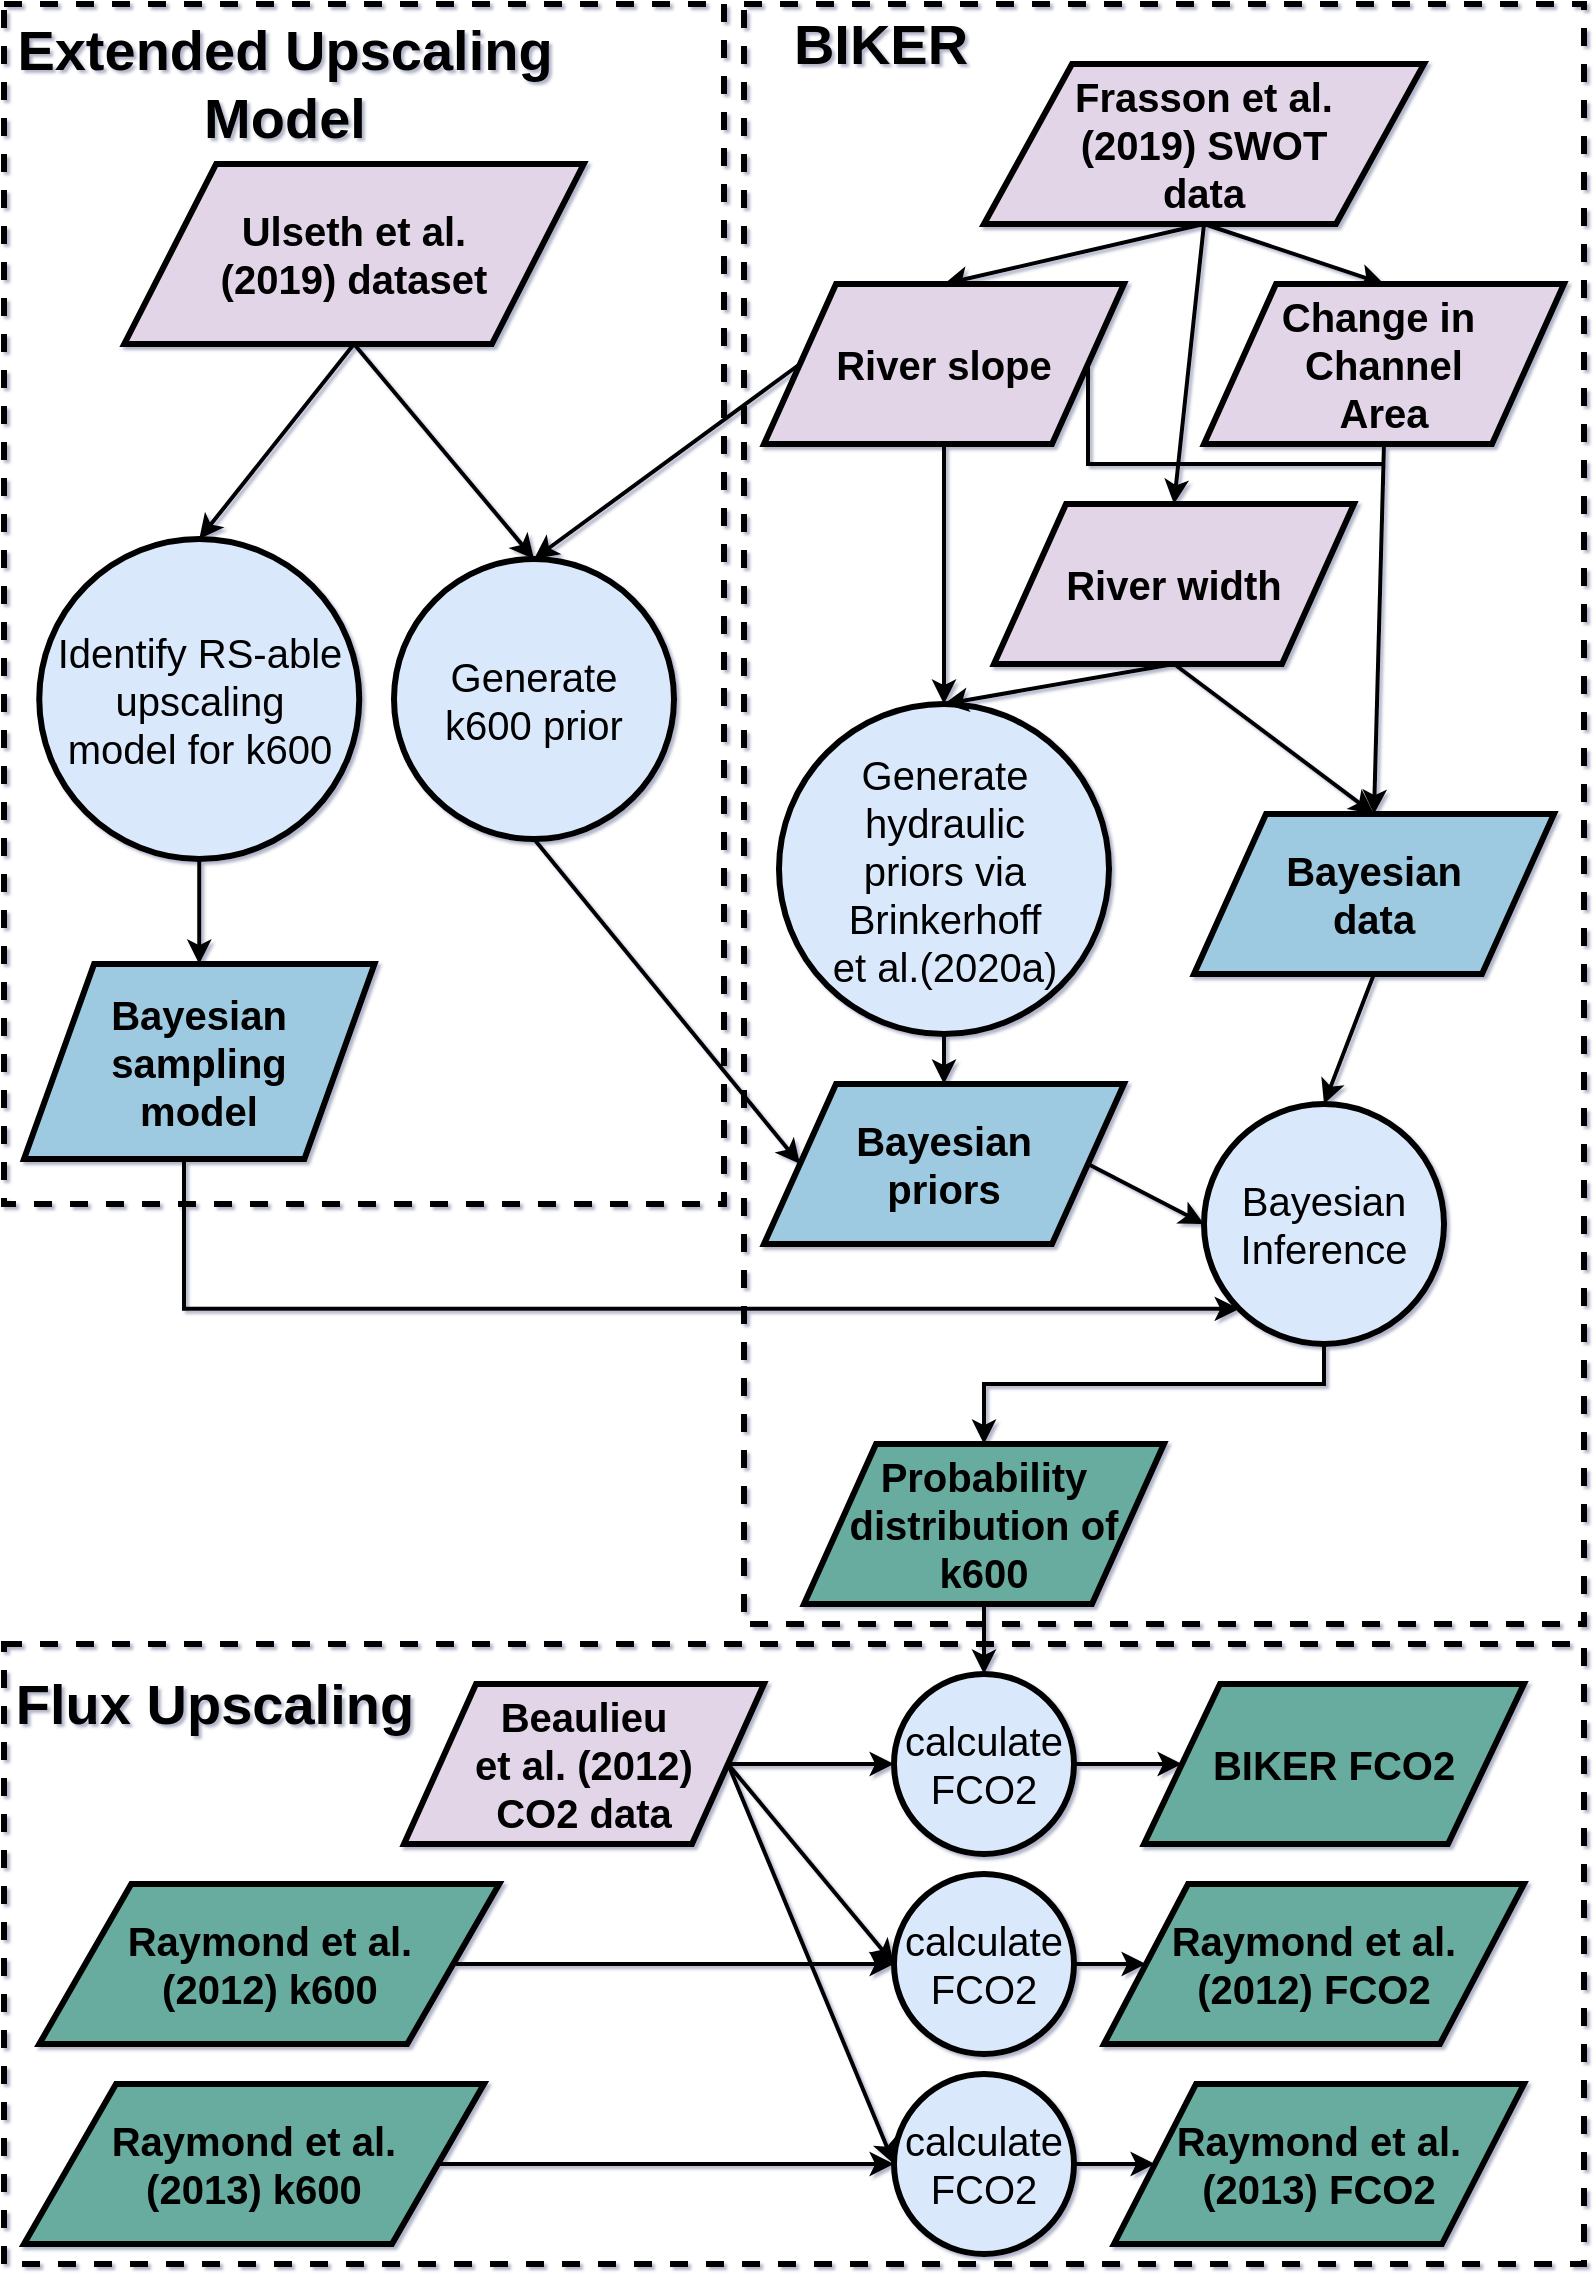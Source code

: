 <mxfile version="13.6.2" type="device"><diagram id="C5RBs43oDa-KdzZeNtuy" name="Page-1"><mxGraphModel dx="1038" dy="580" grid="1" gridSize="10" guides="1" tooltips="1" connect="1" arrows="1" fold="1" page="1" pageScale="1" pageWidth="827" pageHeight="1169" background="none" math="1" shadow="1"><root><mxCell id="WIyWlLk6GJQsqaUBKTNV-0"/><mxCell id="WIyWlLk6GJQsqaUBKTNV-1" parent="WIyWlLk6GJQsqaUBKTNV-0"/><mxCell id="53dU3pnNc_hAtb30aAoG-87" value="calculate FCO2" style="ellipse;whiteSpace=wrap;html=1;aspect=fixed;fontSize=20;strokeWidth=3;fillColor=#dae8fc;strokeColor=#000000;" parent="WIyWlLk6GJQsqaUBKTNV-1" vertex="1"><mxGeometry x="465" y="1055" width="90" height="90" as="geometry"/></mxCell><mxCell id="53dU3pnNc_hAtb30aAoG-86" value="calculate FCO2" style="ellipse;whiteSpace=wrap;html=1;aspect=fixed;fontSize=20;strokeWidth=3;fillColor=#dae8fc;strokeColor=#000000;" parent="WIyWlLk6GJQsqaUBKTNV-1" vertex="1"><mxGeometry x="465" y="955" width="90" height="90" as="geometry"/></mxCell><mxCell id="FOS5KJVJBDsQWtd5JUdW-17" value="" style="rounded=0;whiteSpace=wrap;html=1;dashed=1;fillColor=none;strokeWidth=3;" parent="WIyWlLk6GJQsqaUBKTNV-1" vertex="1"><mxGeometry x="390" y="20" width="420" height="810" as="geometry"/></mxCell><mxCell id="53dU3pnNc_hAtb30aAoG-48" value="" style="rounded=0;whiteSpace=wrap;html=1;dashed=1;fillColor=none;strokeWidth=3;" parent="WIyWlLk6GJQsqaUBKTNV-1" vertex="1"><mxGeometry x="20" y="840" width="790" height="310" as="geometry"/></mxCell><mxCell id="FOS5KJVJBDsQWtd5JUdW-16" value="" style="rounded=0;whiteSpace=wrap;html=1;dashed=1;fillColor=none;strokeWidth=3;" parent="WIyWlLk6GJQsqaUBKTNV-1" vertex="1"><mxGeometry x="20" y="20" width="360" height="600" as="geometry"/></mxCell><mxCell id="J_m_CHEYNaCwnEqnWnwy-26" style="rounded=0;orthogonalLoop=1;jettySize=auto;html=1;exitX=0.5;exitY=1;exitDx=0;exitDy=0;entryX=0.5;entryY=0;entryDx=0;entryDy=0;fontSize=20;strokeWidth=2;" parent="WIyWlLk6GJQsqaUBKTNV-1" source="J_m_CHEYNaCwnEqnWnwy-0" target="J_m_CHEYNaCwnEqnWnwy-4" edge="1"><mxGeometry relative="1" as="geometry"><mxPoint x="210" y="345" as="sourcePoint"/></mxGeometry></mxCell><mxCell id="53dU3pnNc_hAtb30aAoG-24" style="rounded=0;orthogonalLoop=1;jettySize=auto;html=1;exitX=0.5;exitY=1;exitDx=0;exitDy=0;entryX=0.5;entryY=0;entryDx=0;entryDy=0;strokeWidth=2;" parent="WIyWlLk6GJQsqaUBKTNV-1" source="J_m_CHEYNaCwnEqnWnwy-0" target="53dU3pnNc_hAtb30aAoG-3" edge="1"><mxGeometry relative="1" as="geometry"><mxPoint x="210" y="345" as="sourcePoint"/></mxGeometry></mxCell><mxCell id="J_m_CHEYNaCwnEqnWnwy-0" value="&lt;font style=&quot;font-size: 20px&quot;&gt;&lt;b&gt;Ulseth et al.&lt;br&gt;(2019) dataset&lt;/b&gt;&lt;/font&gt;" style="shape=parallelogram;perimeter=parallelogramPerimeter;whiteSpace=wrap;html=1;fillColor=#e1d5e7;strokeColor=#000000;strokeWidth=3;" parent="WIyWlLk6GJQsqaUBKTNV-1" vertex="1"><mxGeometry x="80.13" y="100" width="229.75" height="90" as="geometry"/></mxCell><mxCell id="J_m_CHEYNaCwnEqnWnwy-28" style="rounded=0;orthogonalLoop=1;jettySize=auto;html=1;exitX=0.5;exitY=1;exitDx=0;exitDy=0;entryX=0.5;entryY=0;entryDx=0;entryDy=0;fontSize=20;strokeWidth=2;" parent="WIyWlLk6GJQsqaUBKTNV-1" source="J_m_CHEYNaCwnEqnWnwy-4" target="J_m_CHEYNaCwnEqnWnwy-2" edge="1"><mxGeometry relative="1" as="geometry"/></mxCell><mxCell id="J_m_CHEYNaCwnEqnWnwy-4" value="Identify RS-able upscaling&lt;br&gt;model for k600" style="ellipse;whiteSpace=wrap;html=1;aspect=fixed;fontSize=20;strokeWidth=3;fillColor=#dae8fc;strokeColor=#000000;" parent="WIyWlLk6GJQsqaUBKTNV-1" vertex="1"><mxGeometry x="37.63" y="287.5" width="160" height="160" as="geometry"/></mxCell><mxCell id="53dU3pnNc_hAtb30aAoG-57" style="edgeStyle=orthogonalEdgeStyle;rounded=0;orthogonalLoop=1;jettySize=auto;html=1;exitX=0.5;exitY=1;exitDx=0;exitDy=0;entryX=0;entryY=1;entryDx=0;entryDy=0;endArrow=classic;endFill=1;strokeWidth=2;" parent="WIyWlLk6GJQsqaUBKTNV-1" source="J_m_CHEYNaCwnEqnWnwy-2" target="53dU3pnNc_hAtb30aAoG-10" edge="1"><mxGeometry relative="1" as="geometry"><Array as="points"><mxPoint x="110" y="672"/></Array></mxGeometry></mxCell><mxCell id="J_m_CHEYNaCwnEqnWnwy-2" value="Bayesian&lt;br&gt;sampling&lt;br&gt;model" style="shape=parallelogram;perimeter=parallelogramPerimeter;whiteSpace=wrap;html=1;strokeColor=#000000;fontSize=20;fontStyle=1;strokeWidth=3;fillColor=#9ECAE1;" parent="WIyWlLk6GJQsqaUBKTNV-1" vertex="1"><mxGeometry x="30" y="500" width="175.25" height="97.5" as="geometry"/></mxCell><mxCell id="53dU3pnNc_hAtb30aAoG-28" style="rounded=0;orthogonalLoop=1;jettySize=auto;html=1;exitX=0.5;exitY=1;exitDx=0;exitDy=0;entryX=0.5;entryY=0;entryDx=0;entryDy=0;strokeWidth=2;" parent="WIyWlLk6GJQsqaUBKTNV-1" source="FOS5KJVJBDsQWtd5JUdW-0" target="53dU3pnNc_hAtb30aAoG-1" edge="1"><mxGeometry relative="1" as="geometry"><mxPoint x="520" y="200" as="targetPoint"/></mxGeometry></mxCell><mxCell id="53dU3pnNc_hAtb30aAoG-31" style="rounded=0;orthogonalLoop=1;jettySize=auto;html=1;exitX=0.5;exitY=1;exitDx=0;exitDy=0;entryX=0.5;entryY=0;entryDx=0;entryDy=0;strokeWidth=2;" parent="WIyWlLk6GJQsqaUBKTNV-1" source="FOS5KJVJBDsQWtd5JUdW-0" target="53dU3pnNc_hAtb30aAoG-6" edge="1"><mxGeometry relative="1" as="geometry"/></mxCell><mxCell id="53dU3pnNc_hAtb30aAoG-32" style="rounded=0;orthogonalLoop=1;jettySize=auto;html=1;exitX=0.5;exitY=1;exitDx=0;exitDy=0;entryX=0.5;entryY=0;entryDx=0;entryDy=0;strokeWidth=2;" parent="WIyWlLk6GJQsqaUBKTNV-1" source="FOS5KJVJBDsQWtd5JUdW-0" target="53dU3pnNc_hAtb30aAoG-2" edge="1"><mxGeometry relative="1" as="geometry"/></mxCell><mxCell id="FOS5KJVJBDsQWtd5JUdW-0" value="&lt;font style=&quot;font-size: 20px&quot;&gt;&lt;b&gt;Frasson et al.&lt;br&gt;(2019) SWOT&lt;br&gt;data&lt;/b&gt;&lt;/font&gt;" style="shape=parallelogram;perimeter=parallelogramPerimeter;whiteSpace=wrap;html=1;strokeWidth=3;fillColor=#e1d5e7;" parent="WIyWlLk6GJQsqaUBKTNV-1" vertex="1"><mxGeometry x="510" y="50" width="220" height="80" as="geometry"/></mxCell><mxCell id="FOS5KJVJBDsQWtd5JUdW-3" value="&lt;font style=&quot;font-size: 28px&quot;&gt;&lt;b&gt;BIKER&lt;/b&gt;&lt;/font&gt;" style="text;html=1;align=center;verticalAlign=middle;resizable=0;points=[];autosize=1;" parent="WIyWlLk6GJQsqaUBKTNV-1" vertex="1"><mxGeometry x="407.5" y="30" width="100" height="20" as="geometry"/></mxCell><mxCell id="FOS5KJVJBDsQWtd5JUdW-4" value="&lt;b style=&quot;font-size: 28px&quot;&gt;&lt;font style=&quot;font-size: 28px&quot;&gt;&lt;font style=&quot;font-size: 28px&quot;&gt;Extended Upscaling&lt;br&gt;Model&lt;/font&gt;&lt;/font&gt;&lt;/b&gt;" style="text;html=1;align=center;verticalAlign=middle;resizable=0;points=[];autosize=1;" parent="WIyWlLk6GJQsqaUBKTNV-1" vertex="1"><mxGeometry x="20" y="40" width="280" height="40" as="geometry"/></mxCell><mxCell id="53dU3pnNc_hAtb30aAoG-77" style="edgeStyle=none;rounded=0;orthogonalLoop=1;jettySize=auto;html=1;exitX=0.5;exitY=1;exitDx=0;exitDy=0;entryX=0.5;entryY=0;entryDx=0;entryDy=0;endArrow=classic;endFill=1;strokeWidth=2;" parent="WIyWlLk6GJQsqaUBKTNV-1" target="53dU3pnNc_hAtb30aAoG-51" edge="1"><mxGeometry relative="1" as="geometry"><mxPoint x="510" y="790" as="sourcePoint"/></mxGeometry></mxCell><mxCell id="FOS5KJVJBDsQWtd5JUdW-28" value="&lt;span style=&quot;font-size: 20px&quot;&gt;&lt;b&gt;Probability distribution of k600&lt;br&gt;&lt;/b&gt;&lt;/span&gt;" style="shape=parallelogram;perimeter=parallelogramPerimeter;whiteSpace=wrap;html=1;strokeColor=#000000;strokeWidth=3;fillColor=#67AB9F;" parent="WIyWlLk6GJQsqaUBKTNV-1" vertex="1"><mxGeometry x="420" y="740" width="180" height="80" as="geometry"/></mxCell><mxCell id="53dU3pnNc_hAtb30aAoG-12" style="rounded=0;orthogonalLoop=1;jettySize=auto;html=1;exitX=0.5;exitY=1;exitDx=0;exitDy=0;entryX=0.5;entryY=0;entryDx=0;entryDy=0;strokeWidth=2;" parent="WIyWlLk6GJQsqaUBKTNV-1" source="53dU3pnNc_hAtb30aAoG-1" target="53dU3pnNc_hAtb30aAoG-11" edge="1"><mxGeometry relative="1" as="geometry"/></mxCell><mxCell id="53dU3pnNc_hAtb30aAoG-47" style="edgeStyle=orthogonalEdgeStyle;rounded=0;orthogonalLoop=1;jettySize=auto;html=1;exitX=1;exitY=0.5;exitDx=0;exitDy=0;endArrow=none;endFill=0;strokeWidth=2;" parent="WIyWlLk6GJQsqaUBKTNV-1" source="53dU3pnNc_hAtb30aAoG-1" edge="1"><mxGeometry relative="1" as="geometry"><mxPoint x="710" y="250" as="targetPoint"/><Array as="points"><mxPoint x="562" y="250"/></Array></mxGeometry></mxCell><mxCell id="53dU3pnNc_hAtb30aAoG-1" value="&lt;font style=&quot;font-size: 20px&quot;&gt;&lt;b&gt;River slope&lt;/b&gt;&lt;/font&gt;" style="shape=parallelogram;perimeter=parallelogramPerimeter;whiteSpace=wrap;html=1;fillColor=#e1d5e7;strokeColor=#000000;strokeWidth=3;" parent="WIyWlLk6GJQsqaUBKTNV-1" vertex="1"><mxGeometry x="400" y="160" width="180" height="80" as="geometry"/></mxCell><mxCell id="53dU3pnNc_hAtb30aAoG-44" style="edgeStyle=none;rounded=0;orthogonalLoop=1;jettySize=auto;html=1;exitX=0.5;exitY=1;exitDx=0;exitDy=0;strokeWidth=2;endArrow=none;endFill=0;" parent="WIyWlLk6GJQsqaUBKTNV-1" source="53dU3pnNc_hAtb30aAoG-54" edge="1"><mxGeometry relative="1" as="geometry"><mxPoint x="710" y="490" as="targetPoint"/></mxGeometry></mxCell><mxCell id="53dU3pnNc_hAtb30aAoG-2" value="&lt;font style=&quot;font-size: 20px&quot;&gt;&lt;b&gt;River width&lt;/b&gt;&lt;/font&gt;" style="shape=parallelogram;perimeter=parallelogramPerimeter;whiteSpace=wrap;html=1;fillColor=#e1d5e7;strokeColor=#000000;strokeWidth=3;" parent="WIyWlLk6GJQsqaUBKTNV-1" vertex="1"><mxGeometry x="515" y="270" width="180" height="80" as="geometry"/></mxCell><mxCell id="53dU3pnNc_hAtb30aAoG-3" value="Generate&lt;br&gt;k600 prior" style="ellipse;whiteSpace=wrap;html=1;aspect=fixed;fontSize=20;strokeWidth=3;fillColor=#dae8fc;strokeColor=#000000;" parent="WIyWlLk6GJQsqaUBKTNV-1" vertex="1"><mxGeometry x="215" y="297.5" width="140" height="140" as="geometry"/></mxCell><mxCell id="53dU3pnNc_hAtb30aAoG-6" value="&lt;span style=&quot;font-size: 20px&quot;&gt;&lt;b&gt;Change in&amp;nbsp;&lt;br&gt;Channel&lt;br&gt;Area&lt;/b&gt;&lt;/span&gt;" style="shape=parallelogram;perimeter=parallelogramPerimeter;whiteSpace=wrap;html=1;fillColor=#e1d5e7;strokeColor=#000000;strokeWidth=3;" parent="WIyWlLk6GJQsqaUBKTNV-1" vertex="1"><mxGeometry x="620" y="160" width="180" height="80" as="geometry"/></mxCell><mxCell id="53dU3pnNc_hAtb30aAoG-42" style="edgeStyle=orthogonalEdgeStyle;rounded=0;orthogonalLoop=1;jettySize=auto;html=1;exitX=0.5;exitY=1;exitDx=0;exitDy=0;strokeWidth=2;entryX=0.5;entryY=0;entryDx=0;entryDy=0;" parent="WIyWlLk6GJQsqaUBKTNV-1" source="53dU3pnNc_hAtb30aAoG-10" target="FOS5KJVJBDsQWtd5JUdW-28" edge="1"><mxGeometry relative="1" as="geometry"><Array as="points"><mxPoint x="680" y="710"/><mxPoint x="510" y="710"/></Array></mxGeometry></mxCell><mxCell id="53dU3pnNc_hAtb30aAoG-10" value="&lt;font style=&quot;font-size: 20px&quot;&gt;Bayesian Inference&lt;/font&gt;" style="ellipse;whiteSpace=wrap;html=1;aspect=fixed;fontSize=20;strokeWidth=3;fillColor=#dae8fc;strokeColor=#000000;" parent="WIyWlLk6GJQsqaUBKTNV-1" vertex="1"><mxGeometry x="620" y="570" width="120" height="120" as="geometry"/></mxCell><mxCell id="53dU3pnNc_hAtb30aAoG-35" style="edgeStyle=none;rounded=0;orthogonalLoop=1;jettySize=auto;html=1;exitX=0.5;exitY=1;exitDx=0;exitDy=0;entryX=0.5;entryY=0;entryDx=0;entryDy=0;strokeWidth=2;" parent="WIyWlLk6GJQsqaUBKTNV-1" source="53dU3pnNc_hAtb30aAoG-11" target="53dU3pnNc_hAtb30aAoG-14" edge="1"><mxGeometry relative="1" as="geometry"/></mxCell><mxCell id="53dU3pnNc_hAtb30aAoG-11" value="Generate hydraulic&lt;br&gt;priors via Brinkerhoff&lt;br&gt;et al.(2020a)" style="ellipse;whiteSpace=wrap;html=1;aspect=fixed;fontSize=20;strokeWidth=3;fillColor=#dae8fc;strokeColor=#000000;" parent="WIyWlLk6GJQsqaUBKTNV-1" vertex="1"><mxGeometry x="407.5" y="370" width="165" height="165" as="geometry"/></mxCell><mxCell id="53dU3pnNc_hAtb30aAoG-14" value="&lt;span style=&quot;font-size: 20px&quot;&gt;&lt;b&gt;Bayesian&lt;br&gt;priors&lt;/b&gt;&lt;/span&gt;" style="shape=parallelogram;perimeter=parallelogramPerimeter;whiteSpace=wrap;html=1;fillColor=#9ecae1;strokeColor=#000000;strokeWidth=3;" parent="WIyWlLk6GJQsqaUBKTNV-1" vertex="1"><mxGeometry x="400" y="560" width="180" height="80" as="geometry"/></mxCell><mxCell id="53dU3pnNc_hAtb30aAoG-20" style="rounded=0;orthogonalLoop=1;jettySize=auto;html=1;exitX=0;exitY=0.5;exitDx=0;exitDy=0;entryX=0.5;entryY=0;entryDx=0;entryDy=0;strokeWidth=2;" parent="WIyWlLk6GJQsqaUBKTNV-1" source="53dU3pnNc_hAtb30aAoG-1" target="53dU3pnNc_hAtb30aAoG-3" edge="1"><mxGeometry relative="1" as="geometry"/></mxCell><mxCell id="53dU3pnNc_hAtb30aAoG-49" value="&lt;span style=&quot;font-size: 28px&quot;&gt;&lt;b&gt;Flux Upscaling&lt;/b&gt;&lt;/span&gt;" style="text;html=1;align=center;verticalAlign=middle;resizable=0;points=[];autosize=1;" parent="WIyWlLk6GJQsqaUBKTNV-1" vertex="1"><mxGeometry x="20" y="860" width="210" height="20" as="geometry"/></mxCell><mxCell id="53dU3pnNc_hAtb30aAoG-75" style="edgeStyle=none;rounded=0;orthogonalLoop=1;jettySize=auto;html=1;exitX=1;exitY=0.5;exitDx=0;exitDy=0;entryX=0;entryY=0.5;entryDx=0;entryDy=0;endArrow=classic;endFill=1;strokeWidth=2;" parent="WIyWlLk6GJQsqaUBKTNV-1" source="53dU3pnNc_hAtb30aAoG-50" target="53dU3pnNc_hAtb30aAoG-51" edge="1"><mxGeometry relative="1" as="geometry"/></mxCell><mxCell id="53dU3pnNc_hAtb30aAoG-84" style="rounded=0;orthogonalLoop=1;jettySize=auto;html=1;exitX=1;exitY=0.5;exitDx=0;exitDy=0;entryX=0;entryY=0.5;entryDx=0;entryDy=0;endArrow=classic;endFill=1;strokeWidth=2;" parent="WIyWlLk6GJQsqaUBKTNV-1" source="53dU3pnNc_hAtb30aAoG-50" target="53dU3pnNc_hAtb30aAoG-86" edge="1"><mxGeometry relative="1" as="geometry"><mxPoint x="465" y="930" as="targetPoint"/></mxGeometry></mxCell><mxCell id="53dU3pnNc_hAtb30aAoG-85" style="edgeStyle=none;rounded=0;orthogonalLoop=1;jettySize=auto;html=1;exitX=1;exitY=0.5;exitDx=0;exitDy=0;entryX=0;entryY=0.5;entryDx=0;entryDy=0;endArrow=classic;endFill=1;strokeWidth=2;" parent="WIyWlLk6GJQsqaUBKTNV-1" source="53dU3pnNc_hAtb30aAoG-50" target="53dU3pnNc_hAtb30aAoG-87" edge="1"><mxGeometry relative="1" as="geometry"><mxPoint x="470" y="1100" as="targetPoint"/></mxGeometry></mxCell><mxCell id="53dU3pnNc_hAtb30aAoG-50" value="&lt;span style=&quot;font-size: 20px&quot;&gt;&lt;b&gt;Beaulieu&lt;br&gt;et al. (2012)&lt;br&gt;CO2 data&lt;/b&gt;&lt;/span&gt;" style="shape=parallelogram;perimeter=parallelogramPerimeter;whiteSpace=wrap;html=1;fillColor=#e1d5e7;strokeColor=#000000;strokeWidth=3;" parent="WIyWlLk6GJQsqaUBKTNV-1" vertex="1"><mxGeometry x="220" y="860" width="180" height="80" as="geometry"/></mxCell><mxCell id="53dU3pnNc_hAtb30aAoG-76" style="edgeStyle=none;rounded=0;orthogonalLoop=1;jettySize=auto;html=1;exitX=1;exitY=0.5;exitDx=0;exitDy=0;entryX=0;entryY=0.5;entryDx=0;entryDy=0;endArrow=classic;endFill=1;strokeWidth=2;" parent="WIyWlLk6GJQsqaUBKTNV-1" source="53dU3pnNc_hAtb30aAoG-51" target="53dU3pnNc_hAtb30aAoG-59" edge="1"><mxGeometry relative="1" as="geometry"/></mxCell><mxCell id="53dU3pnNc_hAtb30aAoG-51" value="calculate FCO2" style="ellipse;whiteSpace=wrap;html=1;aspect=fixed;fontSize=20;strokeWidth=3;fillColor=#dae8fc;strokeColor=#000000;" parent="WIyWlLk6GJQsqaUBKTNV-1" vertex="1"><mxGeometry x="465" y="855" width="90" height="90" as="geometry"/></mxCell><mxCell id="53dU3pnNc_hAtb30aAoG-56" style="edgeStyle=none;rounded=0;orthogonalLoop=1;jettySize=auto;html=1;exitX=0.5;exitY=1;exitDx=0;exitDy=0;entryX=0.5;entryY=0;entryDx=0;entryDy=0;endArrow=classic;endFill=1;strokeWidth=2;" parent="WIyWlLk6GJQsqaUBKTNV-1" source="53dU3pnNc_hAtb30aAoG-54" target="53dU3pnNc_hAtb30aAoG-10" edge="1"><mxGeometry relative="1" as="geometry"/></mxCell><mxCell id="53dU3pnNc_hAtb30aAoG-54" value="&lt;span style=&quot;font-size: 20px&quot;&gt;&lt;b&gt;Bayesian&lt;br&gt;data&lt;/b&gt;&lt;/span&gt;" style="shape=parallelogram;perimeter=parallelogramPerimeter;whiteSpace=wrap;html=1;fillColor=#9ecae1;strokeColor=#000000;strokeWidth=3;" parent="WIyWlLk6GJQsqaUBKTNV-1" vertex="1"><mxGeometry x="615" y="425" width="180" height="80" as="geometry"/></mxCell><mxCell id="53dU3pnNc_hAtb30aAoG-43" style="rounded=0;orthogonalLoop=1;jettySize=auto;html=1;exitX=0.5;exitY=1;exitDx=0;exitDy=0;strokeWidth=2;entryX=0.5;entryY=0;entryDx=0;entryDy=0;" parent="WIyWlLk6GJQsqaUBKTNV-1" source="53dU3pnNc_hAtb30aAoG-6" target="53dU3pnNc_hAtb30aAoG-54" edge="1"><mxGeometry relative="1" as="geometry"><mxPoint x="710" y="400" as="targetPoint"/></mxGeometry></mxCell><mxCell id="53dU3pnNc_hAtb30aAoG-55" style="edgeStyle=none;rounded=0;orthogonalLoop=1;jettySize=auto;html=1;exitX=0.5;exitY=1;exitDx=0;exitDy=0;strokeWidth=2;endArrow=classic;endFill=1;entryX=0.5;entryY=0;entryDx=0;entryDy=0;" parent="WIyWlLk6GJQsqaUBKTNV-1" source="53dU3pnNc_hAtb30aAoG-2" target="53dU3pnNc_hAtb30aAoG-54" edge="1"><mxGeometry relative="1" as="geometry"><mxPoint x="710" y="490" as="targetPoint"/><mxPoint x="604" y="370" as="sourcePoint"/></mxGeometry></mxCell><mxCell id="53dU3pnNc_hAtb30aAoG-37" style="edgeStyle=none;rounded=0;orthogonalLoop=1;jettySize=auto;html=1;exitX=1;exitY=0.5;exitDx=0;exitDy=0;entryX=0;entryY=0.5;entryDx=0;entryDy=0;strokeWidth=2;" parent="WIyWlLk6GJQsqaUBKTNV-1" source="53dU3pnNc_hAtb30aAoG-14" target="53dU3pnNc_hAtb30aAoG-10" edge="1"><mxGeometry relative="1" as="geometry"/></mxCell><mxCell id="53dU3pnNc_hAtb30aAoG-59" value="&lt;span style=&quot;font-size: 20px&quot;&gt;&lt;b&gt;BIKER FCO2&lt;br&gt;&lt;/b&gt;&lt;/span&gt;" style="shape=parallelogram;perimeter=parallelogramPerimeter;whiteSpace=wrap;html=1;strokeColor=#000000;strokeWidth=3;fillColor=#67AB9F;" parent="WIyWlLk6GJQsqaUBKTNV-1" vertex="1"><mxGeometry x="590" y="860" width="190" height="80" as="geometry"/></mxCell><mxCell id="53dU3pnNc_hAtb30aAoG-60" value="&lt;span style=&quot;font-size: 20px&quot;&gt;&lt;b&gt;Raymond et al. (2013) FCO2&lt;br&gt;&lt;/b&gt;&lt;/span&gt;" style="shape=parallelogram;perimeter=parallelogramPerimeter;whiteSpace=wrap;html=1;strokeColor=#000000;strokeWidth=3;fillColor=#67AB9F;" parent="WIyWlLk6GJQsqaUBKTNV-1" vertex="1"><mxGeometry x="575" y="1060" width="205" height="80" as="geometry"/></mxCell><mxCell id="53dU3pnNc_hAtb30aAoG-61" value="&lt;span style=&quot;font-size: 20px&quot;&gt;&lt;b&gt;Raymond et al.&lt;br&gt;(2012) FCO2&lt;br&gt;&lt;/b&gt;&lt;/span&gt;" style="shape=parallelogram;perimeter=parallelogramPerimeter;whiteSpace=wrap;html=1;strokeColor=#000000;strokeWidth=3;fillColor=#67AB9F;" parent="WIyWlLk6GJQsqaUBKTNV-1" vertex="1"><mxGeometry x="570" y="960" width="210" height="80" as="geometry"/></mxCell><mxCell id="53dU3pnNc_hAtb30aAoG-36" style="edgeStyle=none;rounded=0;orthogonalLoop=1;jettySize=auto;html=1;exitX=0.5;exitY=1;exitDx=0;exitDy=0;entryX=0;entryY=0.5;entryDx=0;entryDy=0;strokeWidth=2;" parent="WIyWlLk6GJQsqaUBKTNV-1" source="53dU3pnNc_hAtb30aAoG-3" target="53dU3pnNc_hAtb30aAoG-14" edge="1"><mxGeometry relative="1" as="geometry"/></mxCell><mxCell id="53dU3pnNc_hAtb30aAoG-34" style="rounded=0;orthogonalLoop=1;jettySize=auto;html=1;exitX=0.5;exitY=1;exitDx=0;exitDy=0;entryX=0.5;entryY=0;entryDx=0;entryDy=0;strokeWidth=2;" parent="WIyWlLk6GJQsqaUBKTNV-1" source="53dU3pnNc_hAtb30aAoG-2" target="53dU3pnNc_hAtb30aAoG-11" edge="1"><mxGeometry relative="1" as="geometry"/></mxCell><mxCell id="53dU3pnNc_hAtb30aAoG-79" style="edgeStyle=none;rounded=0;orthogonalLoop=1;jettySize=auto;html=1;exitX=1;exitY=0.5;exitDx=0;exitDy=0;entryX=0;entryY=0.5;entryDx=0;entryDy=0;endArrow=classic;endFill=1;strokeWidth=2;" parent="WIyWlLk6GJQsqaUBKTNV-1" source="53dU3pnNc_hAtb30aAoG-65" target="53dU3pnNc_hAtb30aAoG-86" edge="1"><mxGeometry relative="1" as="geometry"><mxPoint x="465" y="930" as="targetPoint"/></mxGeometry></mxCell><mxCell id="53dU3pnNc_hAtb30aAoG-65" value="&lt;span style=&quot;font-size: 20px&quot;&gt;&lt;b&gt;Raymond et al.&lt;br&gt;(2012) k600&lt;/b&gt;&lt;/span&gt;&lt;span style=&quot;color: rgba(0 , 0 , 0 , 0) ; font-family: monospace ; font-size: 0px&quot;&gt;%3CmxGraphModel%3E%3Croot%3E%3CmxCell%20id%3D%220%22%2F%3E%3CmxCell%20id%3D%221%22%20parent%3D%220%22%2F%3E%3CmxCell%20id%3D%222%22%20value%3D%22%26lt%3Bspan%20style%3D%26quot%3Bfont-size%3A%2020px%26quot%3B%26gt%3B%26lt%3Bb%26gt%3BCO2%20data%26lt%3B%2Fb%26gt%3B%26lt%3B%2Fspan%26gt%3B%22%20style%3D%22shape%3Dparallelogram%3Bperimeter%3DparallelogramPerimeter%3BwhiteSpace%3Dwrap%3Bhtml%3D1%3BfillColor%3D%23e1d5e7%3BstrokeColor%3D%23000000%3BstrokeWidth%3D3%3B%22%20vertex%3D%221%22%20parent%3D%221%22%3E%3CmxGeometry%20x%3D%2240%22%20y%3D%221005%22%20width%3D%22180%22%20height%3D%2280%22%20as%3D%22geometry%22%2F%3E%3C%2FmxCell%3E%3C%2Froot%3E%3C%2FmxGraphModel%3E&lt;/span&gt;" style="shape=parallelogram;perimeter=parallelogramPerimeter;whiteSpace=wrap;html=1;strokeColor=#000000;strokeWidth=3;fillColor=#67AB9F;" parent="WIyWlLk6GJQsqaUBKTNV-1" vertex="1"><mxGeometry x="37.63" y="960" width="230" height="80" as="geometry"/></mxCell><mxCell id="53dU3pnNc_hAtb30aAoG-81" style="edgeStyle=none;rounded=0;orthogonalLoop=1;jettySize=auto;html=1;exitX=1;exitY=0.5;exitDx=0;exitDy=0;entryX=0;entryY=0.5;entryDx=0;entryDy=0;endArrow=classic;endFill=1;strokeWidth=2;" parent="WIyWlLk6GJQsqaUBKTNV-1" source="53dU3pnNc_hAtb30aAoG-67" target="53dU3pnNc_hAtb30aAoG-87" edge="1"><mxGeometry relative="1" as="geometry"><mxPoint x="470" y="1100" as="targetPoint"/></mxGeometry></mxCell><mxCell id="53dU3pnNc_hAtb30aAoG-67" value="&lt;span style=&quot;font-size: 20px&quot;&gt;&lt;b&gt;Raymond et al.&lt;br&gt;(2013) k600&lt;/b&gt;&lt;/span&gt;&lt;span style=&quot;color: rgba(0 , 0 , 0 , 0) ; font-family: monospace ; font-size: 0px&quot;&gt;%3CmxGraphModel%3E%3Croot%3E%3CmxCell%20id%3D%220%22%2F%3E%3CmxCell%20id%3D%221%22%20parent%3D%220%22%2F%3E%3CmxCell%20id%3D%222%22%20value%3D%22%26lt%3Bspan%20style%3D%26quot%3Bfont-size%3A%2020px%26quot%3B%26gt%3B%26lt%3Bb%26gt%3BCO2%20data%26lt%3B%2Fb%26gt%3B%26lt%3B%2Fspan%26gt%3B%22%20style%3D%22shape%3Dparallelogram%3Bperimeter%3DparallelogramPerimeter%3BwhiteSpace%3Dwrap%3Bhtml%3D1%3BfillColor%3D%23e1d5e7%3BstrokeColor%3D%23000000%3BstrokeWidth%3D3%3B%22%20vertex%3D%221%22%20parent%3D%221%22%3E%3CmxGeometry%20x%3D%2240%22%20y%3D%221005%22%20width%3D%22180%22%20height%3D%2280%22%20as%3D%22geometry%22%2F%3E%3C%2FmxCell%3E%3C%2Froot%3E%3C%2FmxGraphModel%3E&lt;/span&gt;" style="shape=parallelogram;perimeter=parallelogramPerimeter;whiteSpace=wrap;html=1;strokeColor=#000000;strokeWidth=3;fillColor=#67AB9F;" parent="WIyWlLk6GJQsqaUBKTNV-1" vertex="1"><mxGeometry x="30" y="1060" width="230" height="80" as="geometry"/></mxCell><mxCell id="53dU3pnNc_hAtb30aAoG-80" style="edgeStyle=none;rounded=0;orthogonalLoop=1;jettySize=auto;html=1;exitX=1;exitY=0.5;exitDx=0;exitDy=0;entryX=0;entryY=0.5;entryDx=0;entryDy=0;endArrow=classic;endFill=1;strokeWidth=2;" parent="WIyWlLk6GJQsqaUBKTNV-1" source="53dU3pnNc_hAtb30aAoG-86" target="53dU3pnNc_hAtb30aAoG-61" edge="1"><mxGeometry relative="1" as="geometry"><mxPoint x="565" y="930" as="sourcePoint"/></mxGeometry></mxCell><mxCell id="53dU3pnNc_hAtb30aAoG-82" style="edgeStyle=none;rounded=0;orthogonalLoop=1;jettySize=auto;html=1;exitX=1;exitY=0.5;exitDx=0;exitDy=0;entryX=0;entryY=0.5;entryDx=0;entryDy=0;endArrow=classic;endFill=1;strokeWidth=2;" parent="WIyWlLk6GJQsqaUBKTNV-1" source="53dU3pnNc_hAtb30aAoG-87" target="53dU3pnNc_hAtb30aAoG-60" edge="1"><mxGeometry relative="1" as="geometry"><mxPoint x="550" y="1100" as="sourcePoint"/></mxGeometry></mxCell></root></mxGraphModel></diagram></mxfile>